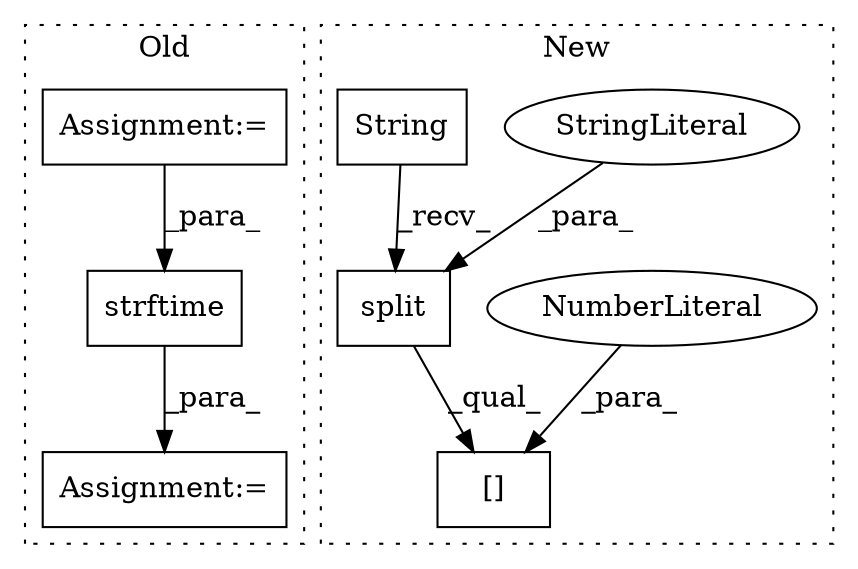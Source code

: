 digraph G {
subgraph cluster0 {
1 [label="strftime" a="32" s="6843,6882" l="9,1" shape="box"];
7 [label="Assignment:=" a="7" s="6648" l="10" shape="box"];
8 [label="Assignment:=" a="7" s="6834" l="1" shape="box"];
label = "Old";
style="dotted";
}
subgraph cluster1 {
2 [label="split" a="32" s="6824,6833" l="6,1" shape="box"];
3 [label="[]" a="2" s="6796,6836" l="39,1" shape="box"];
4 [label="NumberLiteral" a="34" s="6835" l="1" shape="ellipse"];
5 [label="StringLiteral" a="45" s="6830" l="3" shape="ellipse"];
6 [label="String" a="32" s="6796,6822" l="7,1" shape="box"];
label = "New";
style="dotted";
}
1 -> 8 [label="_para_"];
2 -> 3 [label="_qual_"];
4 -> 3 [label="_para_"];
5 -> 2 [label="_para_"];
6 -> 2 [label="_recv_"];
7 -> 1 [label="_para_"];
}